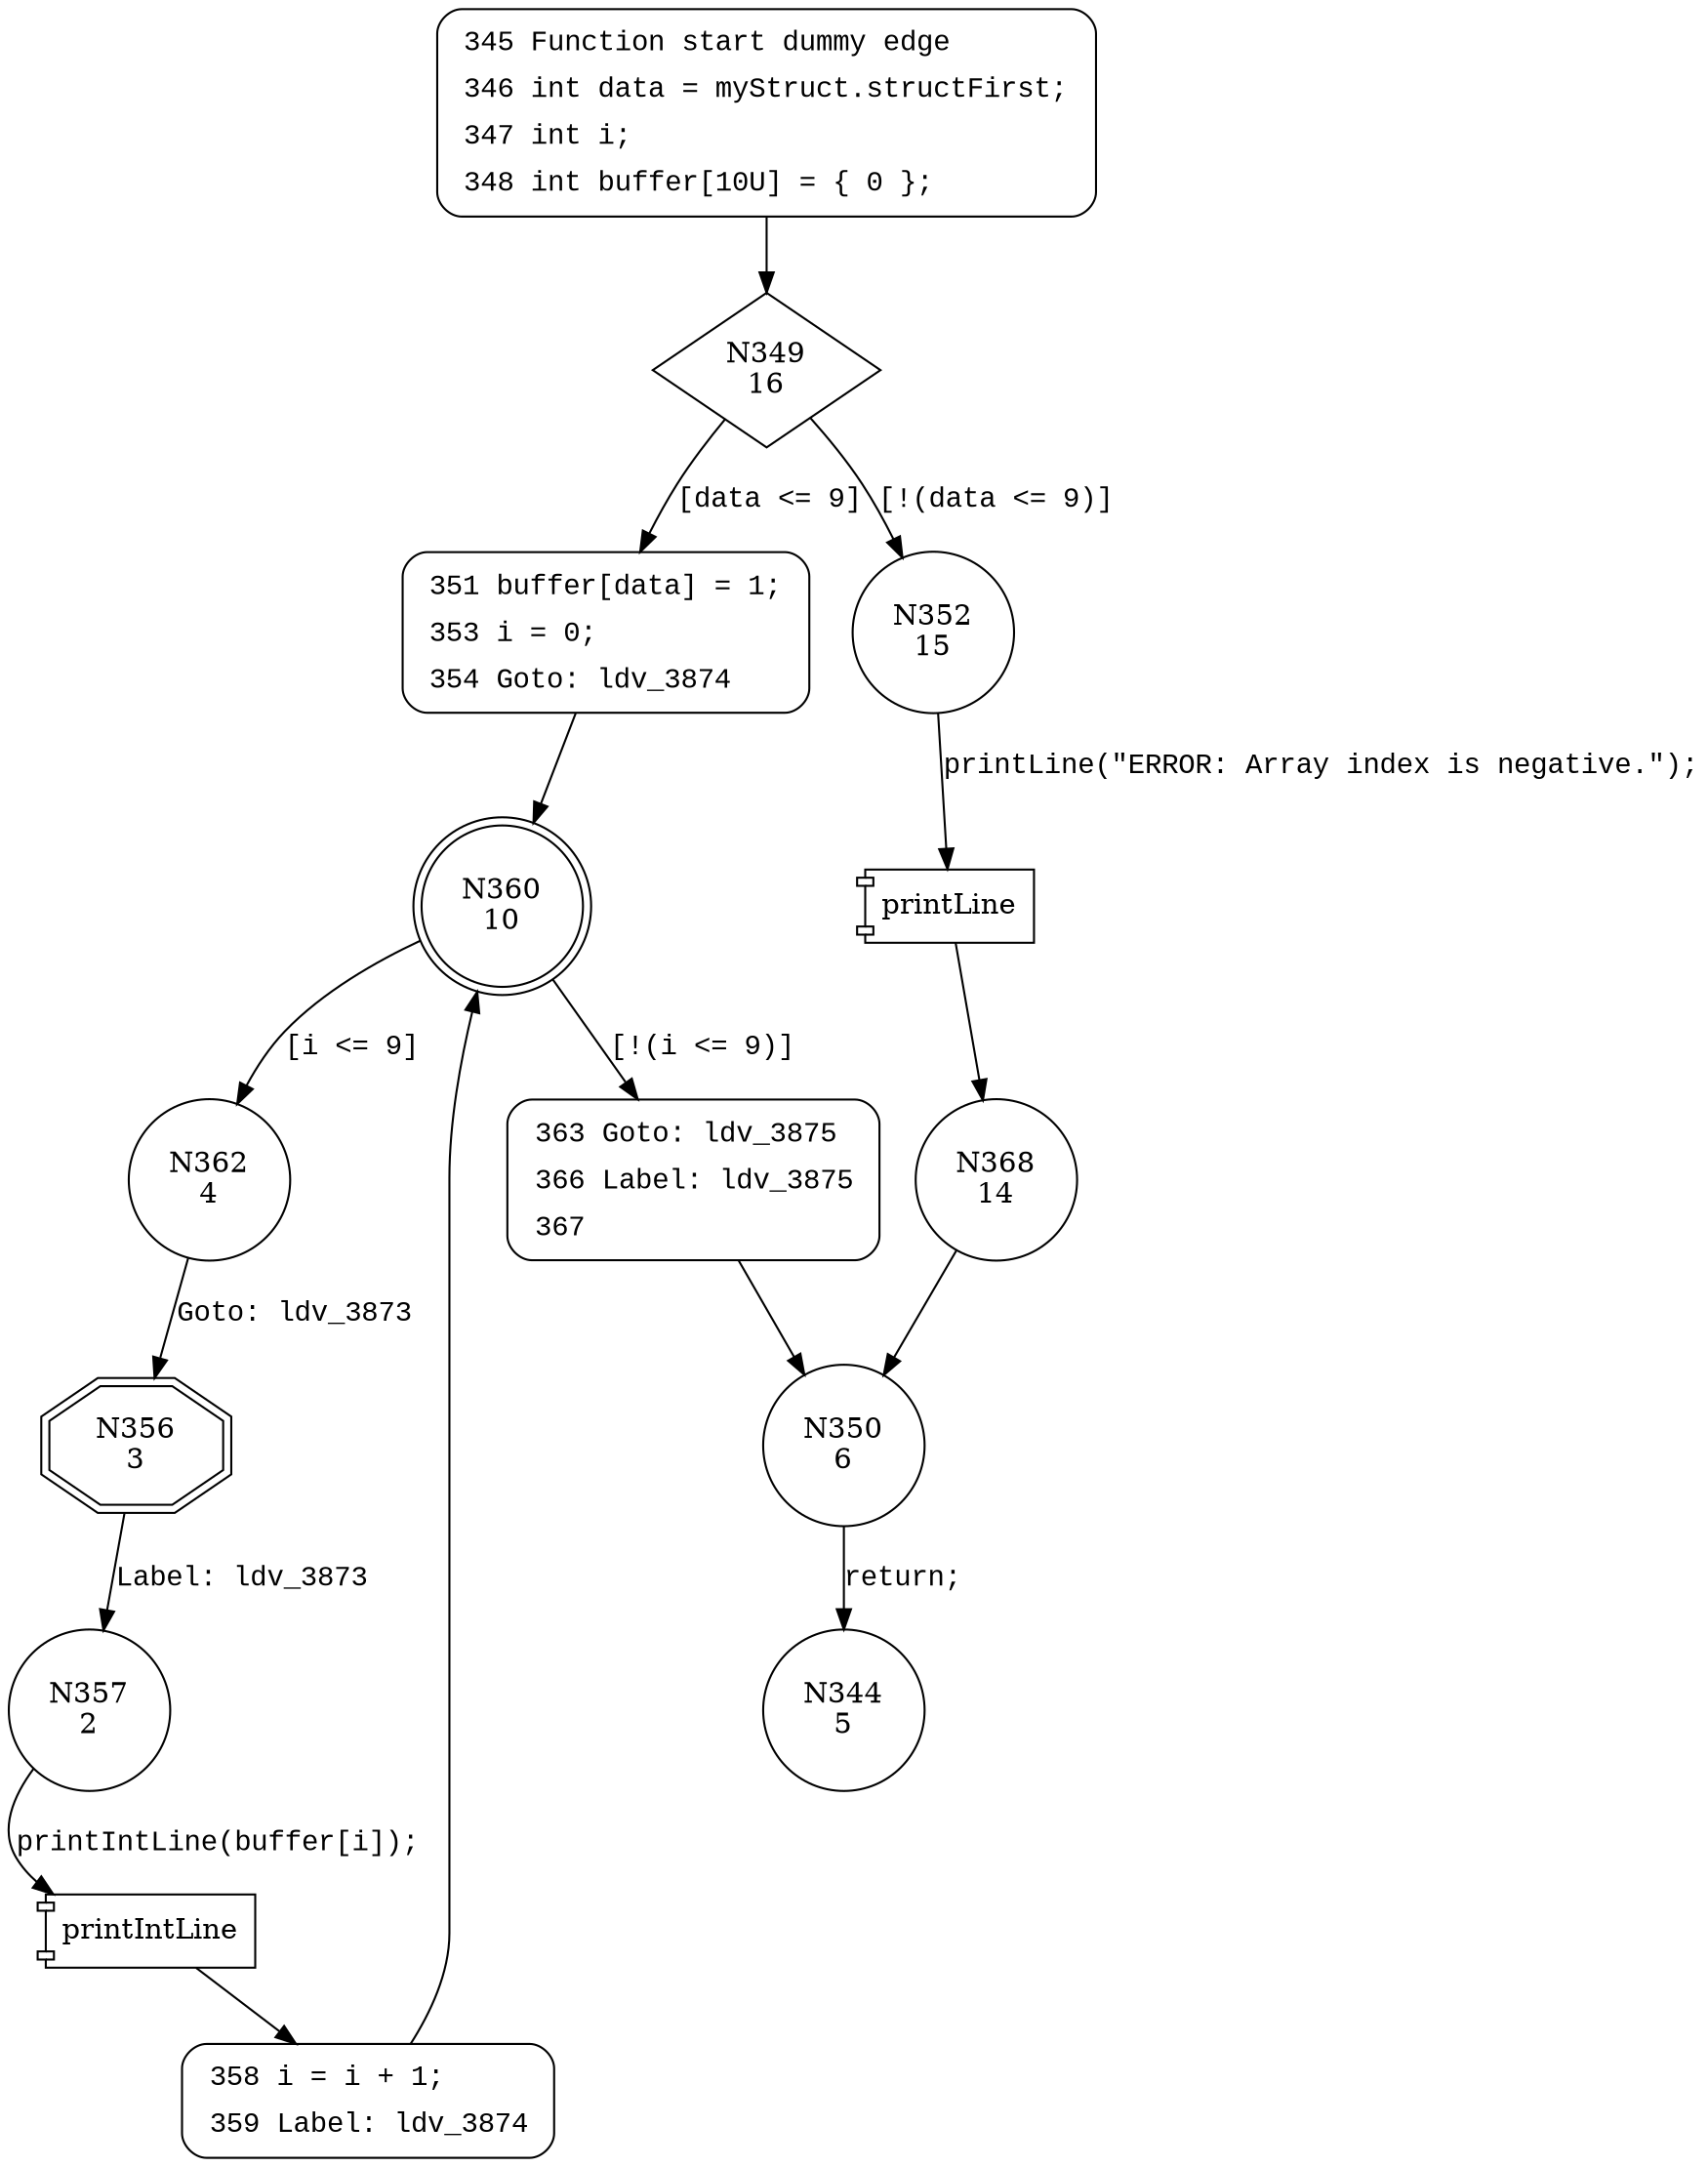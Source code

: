 digraph CWE124_Buffer_Underwrite__CWE839_listen_socket_67b_badSink {
349 [shape="diamond" label="N349\n16"]
351 [shape="circle" label="N351\n13"]
352 [shape="circle" label="N352\n15"]
368 [shape="circle" label="N368\n14"]
350 [shape="circle" label="N350\n6"]
344 [shape="circle" label="N344\n5"]
360 [shape="doublecircle" label="N360\n10"]
362 [shape="circle" label="N362\n4"]
363 [shape="circle" label="N363\n9"]
356 [shape="doubleoctagon" label="N356\n3"]
357 [shape="circle" label="N357\n2"]
358 [shape="circle" label="N358\n1"]
345 [style="filled,bold" penwidth="1" fillcolor="white" fontname="Courier New" shape="Mrecord" label=<<table border="0" cellborder="0" cellpadding="3" bgcolor="white"><tr><td align="right">345</td><td align="left">Function start dummy edge</td></tr><tr><td align="right">346</td><td align="left">int data = myStruct.structFirst;</td></tr><tr><td align="right">347</td><td align="left">int i;</td></tr><tr><td align="right">348</td><td align="left">int buffer[10U] = &#123; 0 &#125;;</td></tr></table>>]
345 -> 349[label=""]
351 [style="filled,bold" penwidth="1" fillcolor="white" fontname="Courier New" shape="Mrecord" label=<<table border="0" cellborder="0" cellpadding="3" bgcolor="white"><tr><td align="right">351</td><td align="left">buffer[data] = 1;</td></tr><tr><td align="right">353</td><td align="left">i = 0;</td></tr><tr><td align="right">354</td><td align="left">Goto: ldv_3874</td></tr></table>>]
351 -> 360[label=""]
363 [style="filled,bold" penwidth="1" fillcolor="white" fontname="Courier New" shape="Mrecord" label=<<table border="0" cellborder="0" cellpadding="3" bgcolor="white"><tr><td align="right">363</td><td align="left">Goto: ldv_3875</td></tr><tr><td align="right">366</td><td align="left">Label: ldv_3875</td></tr><tr><td align="right">367</td><td align="left"></td></tr></table>>]
363 -> 350[label=""]
358 [style="filled,bold" penwidth="1" fillcolor="white" fontname="Courier New" shape="Mrecord" label=<<table border="0" cellborder="0" cellpadding="3" bgcolor="white"><tr><td align="right">358</td><td align="left">i = i + 1;</td></tr><tr><td align="right">359</td><td align="left">Label: ldv_3874</td></tr></table>>]
358 -> 360[label=""]
349 -> 351 [label="[data <= 9]" fontname="Courier New"]
349 -> 352 [label="[!(data <= 9)]" fontname="Courier New"]
100031 [shape="component" label="printLine"]
352 -> 100031 [label="printLine(\"ERROR: Array index is negative.\");" fontname="Courier New"]
100031 -> 368 [label="" fontname="Courier New"]
350 -> 344 [label="return;" fontname="Courier New"]
360 -> 362 [label="[i <= 9]" fontname="Courier New"]
360 -> 363 [label="[!(i <= 9)]" fontname="Courier New"]
362 -> 356 [label="Goto: ldv_3873" fontname="Courier New"]
356 -> 357 [label="Label: ldv_3873" fontname="Courier New"]
100032 [shape="component" label="printIntLine"]
357 -> 100032 [label="printIntLine(buffer[i]);" fontname="Courier New"]
100032 -> 358 [label="" fontname="Courier New"]
368 -> 350 [label="" fontname="Courier New"]
}